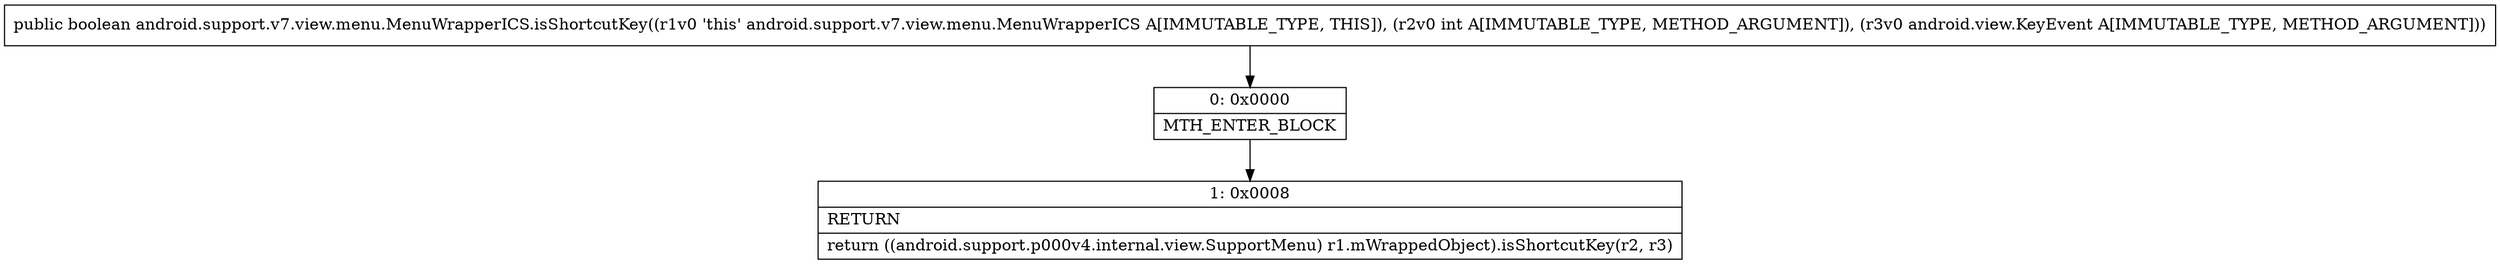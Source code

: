 digraph "CFG forandroid.support.v7.view.menu.MenuWrapperICS.isShortcutKey(ILandroid\/view\/KeyEvent;)Z" {
Node_0 [shape=record,label="{0\:\ 0x0000|MTH_ENTER_BLOCK\l}"];
Node_1 [shape=record,label="{1\:\ 0x0008|RETURN\l|return ((android.support.p000v4.internal.view.SupportMenu) r1.mWrappedObject).isShortcutKey(r2, r3)\l}"];
MethodNode[shape=record,label="{public boolean android.support.v7.view.menu.MenuWrapperICS.isShortcutKey((r1v0 'this' android.support.v7.view.menu.MenuWrapperICS A[IMMUTABLE_TYPE, THIS]), (r2v0 int A[IMMUTABLE_TYPE, METHOD_ARGUMENT]), (r3v0 android.view.KeyEvent A[IMMUTABLE_TYPE, METHOD_ARGUMENT])) }"];
MethodNode -> Node_0;
Node_0 -> Node_1;
}

